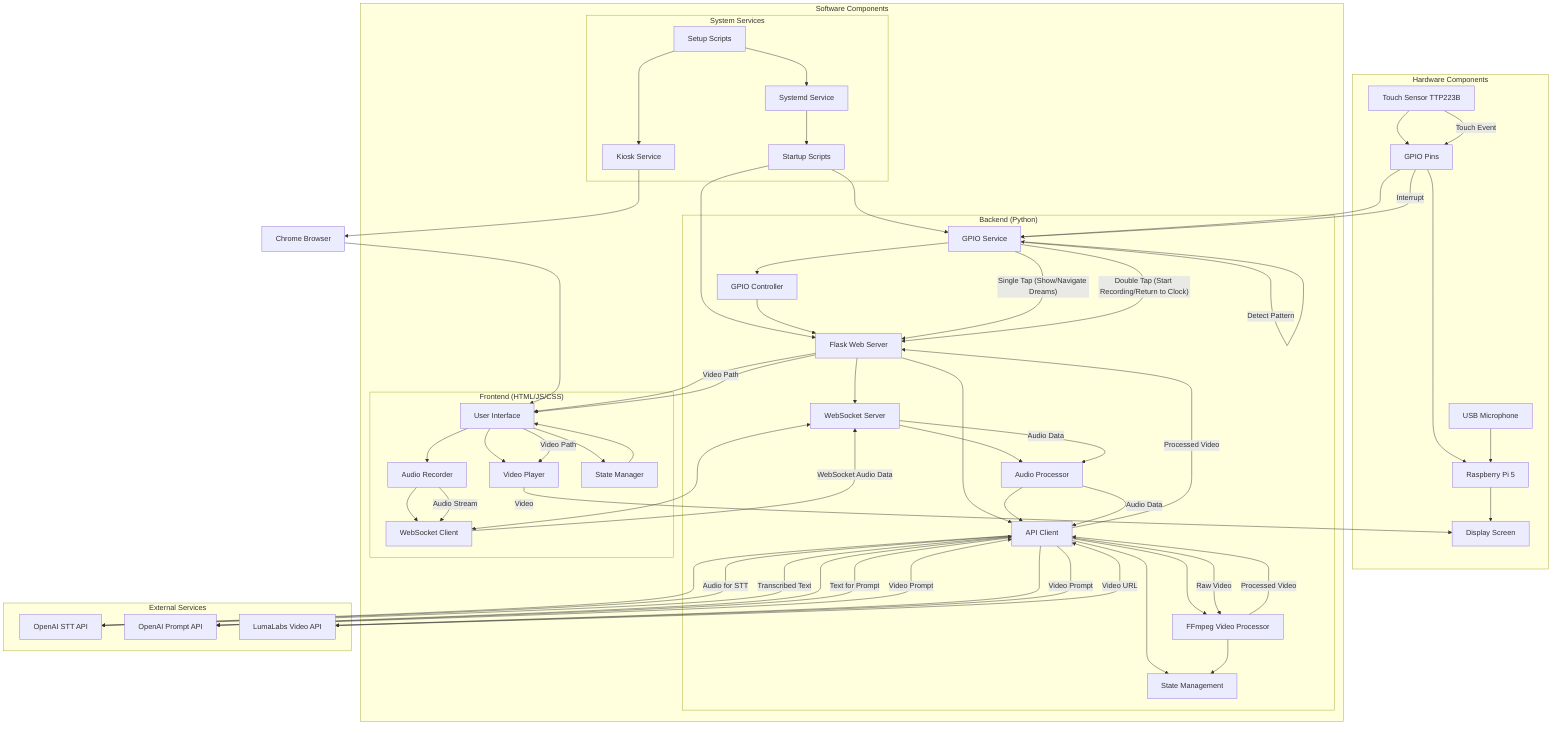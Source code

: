 graph TD
    %% Hardware Components
    subgraph Hardware["Hardware Components"]
        TS[Touch Sensor TTP223B]
        MIC[USB Microphone]
        RPI[Raspberry Pi 5]
        SCRN[Display Screen]
        GPIO[GPIO Pins]
    end
    
    %% Software Components
    subgraph Software["Software Components"]
        %% System Services
        subgraph SystemServices["System Services"]
            SYSTEMD_SVC[Systemd Service]
            KIOSK_SVC[Kiosk Service]
            STARTUP[Startup Scripts]
            SETUP[Setup Scripts]
        end
        
        %% Backend Components
        subgraph Backend["Backend (Python)"]
            FLASK[Flask Web Server]
            WS[WebSocket Server]
            GPIO_SVC[GPIO Service]
            GP_CTRL[GPIO Controller]
            AUDIO_PROC[Audio Processor]
            API_CLIENT[API Client]
            FFMPEG[FFmpeg Video Processor]
            DB[State Management]
        end
        
        %% Frontend Components
        subgraph Frontend["Frontend (HTML/JS/CSS)"]
            UI[User Interface]
            AUDIO_REC[Audio Recorder]
            WS_CLIENT[WebSocket Client]
            VID_PLAYER[Video Player]
            STATE_MGR[State Manager]
        end
    end
    
    %% External Services
    subgraph External["External Services"]
        OPENAI_STT[OpenAI STT API]
        OPENAI_PROMPT[OpenAI Prompt API]
        LUMALABS[LumaLabs Video API]
    end
    
    %% System Services Connections
    SYSTEMD_SVC --> STARTUP
    STARTUP --> FLASK
    STARTUP --> GPIO_SVC
    KIOSK_SVC --> CHROME[Chrome Browser]
    CHROME --> UI
    SETUP --> SYSTEMD_SVC
    SETUP --> KIOSK_SVC
    
    %% Hardware Connections
    TS --> GPIO
    GPIO --> RPI
    MIC --> RPI
    RPI --> SCRN
    
    %% Software Connections
    GPIO --> GPIO_SVC
    GPIO_SVC --> GP_CTRL
    GP_CTRL --> FLASK
    
    %% Backend Connections
    FLASK --> WS
    FLASK --> API_CLIENT
    WS --> AUDIO_PROC
    AUDIO_PROC --> API_CLIENT
    API_CLIENT --> DB
    API_CLIENT --> FFMPEG
    FFMPEG --> DB
    
    %% Frontend-Backend Connections
    FLASK --> UI
    WS <--> WS_CLIENT
    
    %% Frontend Internal Connections
    UI --> AUDIO_REC
    UI --> VID_PLAYER
    UI --> STATE_MGR
    AUDIO_REC --> WS_CLIENT
    STATE_MGR --> UI
    
    %% External API Connections
    API_CLIENT --> OPENAI_STT
    API_CLIENT --> OPENAI_PROMPT
    API_CLIENT --> LUMALABS
    
    %% Touch Event Flow
    TS -- "Touch Event" --> GPIO
    GPIO -- "Interrupt" --> GPIO_SVC
    GPIO_SVC -- "Detect Pattern" --> GPIO_SVC
    GPIO_SVC -- "Single Tap (Show/Navigate Dreams)" --> FLASK
    GPIO_SVC -- "Double Tap (Start Recording/Return to Clock)" --> FLASK
    
    %% Data Flow for Key Operations
    AUDIO_REC -- "Audio Stream" --> WS_CLIENT
    WS_CLIENT -- "WebSocket Audio Data" --> WS
    WS -- "Audio Data" --> AUDIO_PROC
    AUDIO_PROC -- "Audio Data" --> API_CLIENT
    API_CLIENT -- "Audio for STT" --> OPENAI_STT
    OPENAI_STT -- "Transcribed Text" --> API_CLIENT
    API_CLIENT -- "Text for Prompt" --> OPENAI_PROMPT
    OPENAI_PROMPT -- "Video Prompt" --> API_CLIENT
    API_CLIENT -- "Video Prompt" --> LUMALABS
    LUMALABS -- "Video URL" --> API_CLIENT
    API_CLIENT -- "Raw Video" --> FFMPEG
    FFMPEG -- "Processed Video" --> API_CLIENT
    API_CLIENT -- "Processed Video" --> FLASK
    FLASK -- "Video Path" --> UI
    UI -- "Video Path" --> VID_PLAYER
    VID_PLAYER -- "Video" --> SCRN